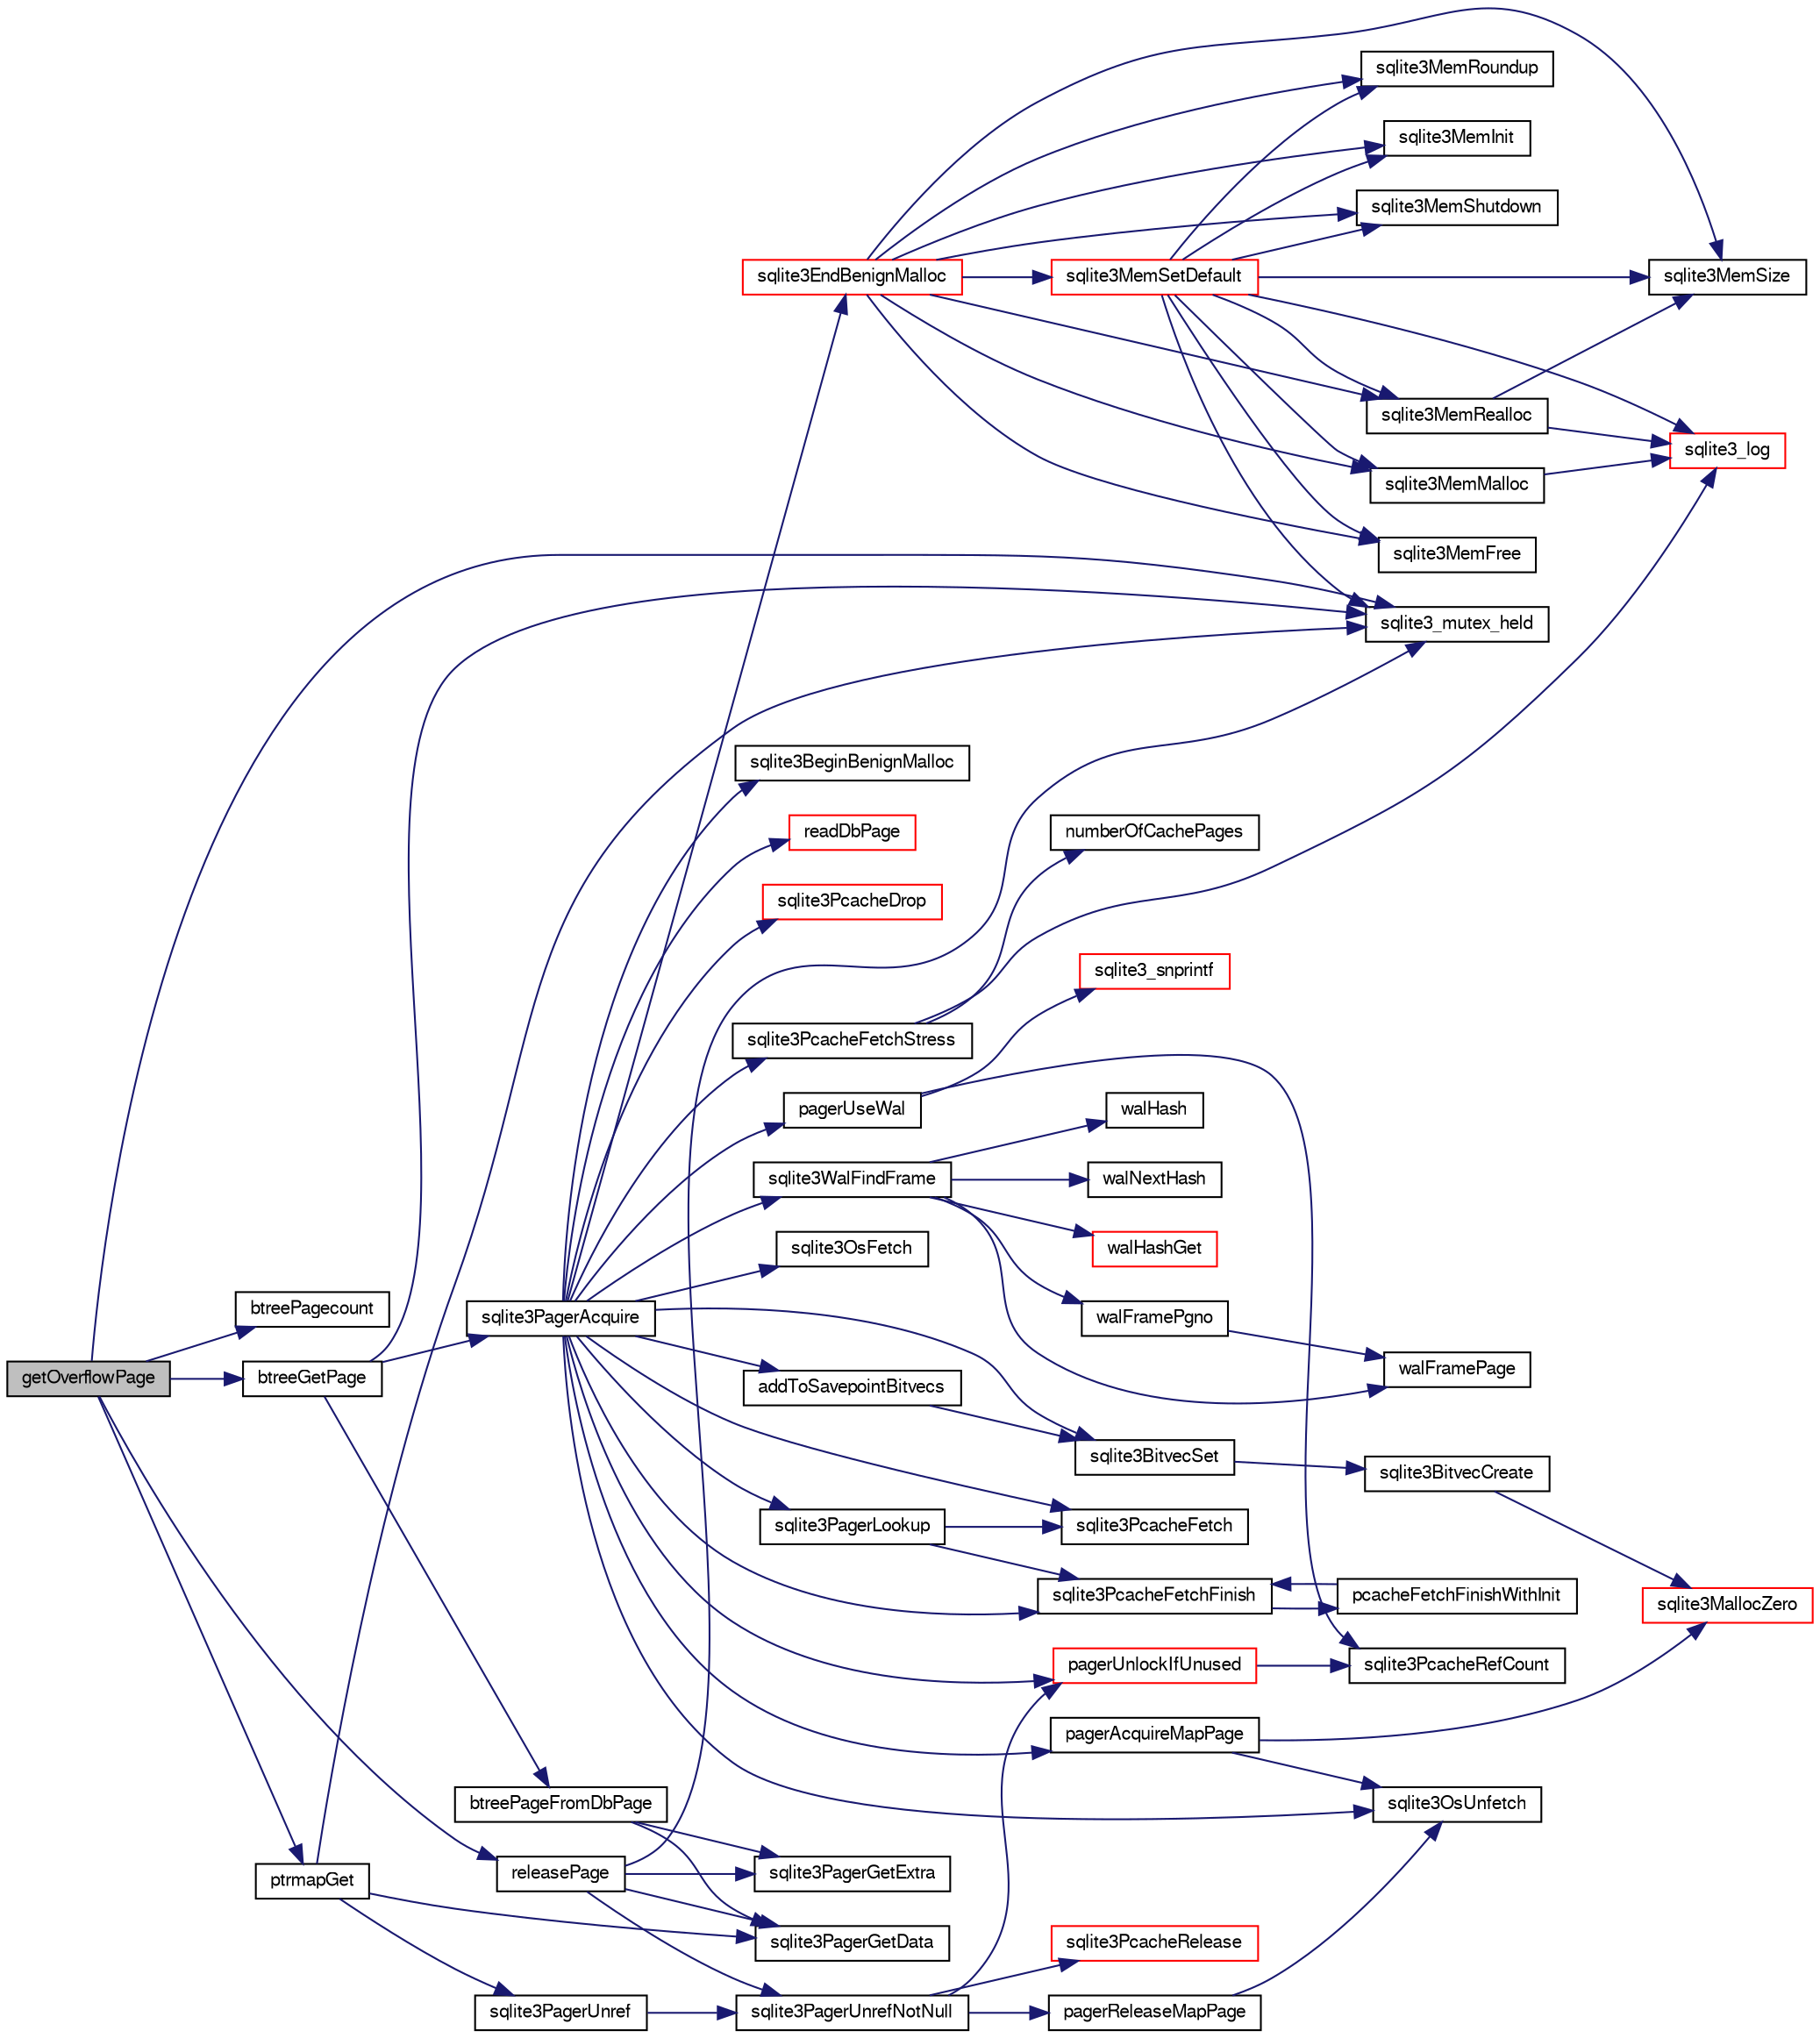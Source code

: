 digraph "getOverflowPage"
{
  edge [fontname="FreeSans",fontsize="10",labelfontname="FreeSans",labelfontsize="10"];
  node [fontname="FreeSans",fontsize="10",shape=record];
  rankdir="LR";
  Node129617 [label="getOverflowPage",height=0.2,width=0.4,color="black", fillcolor="grey75", style="filled", fontcolor="black"];
  Node129617 -> Node129618 [color="midnightblue",fontsize="10",style="solid",fontname="FreeSans"];
  Node129618 [label="sqlite3_mutex_held",height=0.2,width=0.4,color="black", fillcolor="white", style="filled",URL="$sqlite3_8c.html#acf77da68932b6bc163c5e68547ecc3e7"];
  Node129617 -> Node129619 [color="midnightblue",fontsize="10",style="solid",fontname="FreeSans"];
  Node129619 [label="btreePagecount",height=0.2,width=0.4,color="black", fillcolor="white", style="filled",URL="$sqlite3_8c.html#a9cc4ac11752c088db89d551ec1495a15"];
  Node129617 -> Node129620 [color="midnightblue",fontsize="10",style="solid",fontname="FreeSans"];
  Node129620 [label="ptrmapGet",height=0.2,width=0.4,color="black", fillcolor="white", style="filled",URL="$sqlite3_8c.html#ae91bfd9c1bec807a52a384d2ed01934b"];
  Node129620 -> Node129618 [color="midnightblue",fontsize="10",style="solid",fontname="FreeSans"];
  Node129620 -> Node129621 [color="midnightblue",fontsize="10",style="solid",fontname="FreeSans"];
  Node129621 [label="sqlite3PagerGetData",height=0.2,width=0.4,color="black", fillcolor="white", style="filled",URL="$sqlite3_8c.html#a9dd340e56fb4b7fad4df339595b8d8a2"];
  Node129620 -> Node129622 [color="midnightblue",fontsize="10",style="solid",fontname="FreeSans"];
  Node129622 [label="sqlite3PagerUnref",height=0.2,width=0.4,color="black", fillcolor="white", style="filled",URL="$sqlite3_8c.html#aa9d040b7f24a8a5d99bf96863b52cd15"];
  Node129622 -> Node129623 [color="midnightblue",fontsize="10",style="solid",fontname="FreeSans"];
  Node129623 [label="sqlite3PagerUnrefNotNull",height=0.2,width=0.4,color="black", fillcolor="white", style="filled",URL="$sqlite3_8c.html#a4b314f96f09f5c68c94672e420e31ab9"];
  Node129623 -> Node129624 [color="midnightblue",fontsize="10",style="solid",fontname="FreeSans"];
  Node129624 [label="pagerReleaseMapPage",height=0.2,width=0.4,color="black", fillcolor="white", style="filled",URL="$sqlite3_8c.html#aefa288f9febba49488ab634f8b0d5f6d"];
  Node129624 -> Node129625 [color="midnightblue",fontsize="10",style="solid",fontname="FreeSans"];
  Node129625 [label="sqlite3OsUnfetch",height=0.2,width=0.4,color="black", fillcolor="white", style="filled",URL="$sqlite3_8c.html#abc0da72cb8b8989cf8708b572fe5fef4"];
  Node129623 -> Node129626 [color="midnightblue",fontsize="10",style="solid",fontname="FreeSans"];
  Node129626 [label="sqlite3PcacheRelease",height=0.2,width=0.4,color="red", fillcolor="white", style="filled",URL="$sqlite3_8c.html#ad07fc7a8130ad1e77861f345084b1b83"];
  Node129623 -> Node129629 [color="midnightblue",fontsize="10",style="solid",fontname="FreeSans"];
  Node129629 [label="pagerUnlockIfUnused",height=0.2,width=0.4,color="red", fillcolor="white", style="filled",URL="$sqlite3_8c.html#abf547f4276efb6f10262f7fde1e4d065"];
  Node129629 -> Node129630 [color="midnightblue",fontsize="10",style="solid",fontname="FreeSans"];
  Node129630 [label="sqlite3PcacheRefCount",height=0.2,width=0.4,color="black", fillcolor="white", style="filled",URL="$sqlite3_8c.html#adee2536d23ec9628e0883ccab03b3429"];
  Node129617 -> Node130035 [color="midnightblue",fontsize="10",style="solid",fontname="FreeSans"];
  Node130035 [label="btreeGetPage",height=0.2,width=0.4,color="black", fillcolor="white", style="filled",URL="$sqlite3_8c.html#ac59679e30ceb0190614fbd19a7feb6de"];
  Node130035 -> Node129618 [color="midnightblue",fontsize="10",style="solid",fontname="FreeSans"];
  Node130035 -> Node130003 [color="midnightblue",fontsize="10",style="solid",fontname="FreeSans"];
  Node130003 [label="sqlite3PagerAcquire",height=0.2,width=0.4,color="black", fillcolor="white", style="filled",URL="$sqlite3_8c.html#a22a53daafd2bd778cda390312651f994"];
  Node130003 -> Node129634 [color="midnightblue",fontsize="10",style="solid",fontname="FreeSans"];
  Node129634 [label="pagerUseWal",height=0.2,width=0.4,color="black", fillcolor="white", style="filled",URL="$sqlite3_8c.html#a31def80bfe1de9284d635ba190a5eb68"];
  Node129634 -> Node129630 [color="midnightblue",fontsize="10",style="solid",fontname="FreeSans"];
  Node129634 -> Node129635 [color="midnightblue",fontsize="10",style="solid",fontname="FreeSans"];
  Node129635 [label="sqlite3_snprintf",height=0.2,width=0.4,color="red", fillcolor="white", style="filled",URL="$sqlite3_8c.html#aa2695a752e971577f5784122f2013c40"];
  Node130003 -> Node129940 [color="midnightblue",fontsize="10",style="solid",fontname="FreeSans"];
  Node129940 [label="sqlite3WalFindFrame",height=0.2,width=0.4,color="black", fillcolor="white", style="filled",URL="$sqlite3_8c.html#a70d73def3adcc264f500a63178742708"];
  Node129940 -> Node129925 [color="midnightblue",fontsize="10",style="solid",fontname="FreeSans"];
  Node129925 [label="walFramePage",height=0.2,width=0.4,color="black", fillcolor="white", style="filled",URL="$sqlite3_8c.html#a067e7452317d6a1c19674376ae969f1f"];
  Node129940 -> Node129927 [color="midnightblue",fontsize="10",style="solid",fontname="FreeSans"];
  Node129927 [label="walHashGet",height=0.2,width=0.4,color="red", fillcolor="white", style="filled",URL="$sqlite3_8c.html#ae19bbc16575c591b6e0aee0aed2cfaf3"];
  Node129940 -> Node129931 [color="midnightblue",fontsize="10",style="solid",fontname="FreeSans"];
  Node129931 [label="walHash",height=0.2,width=0.4,color="black", fillcolor="white", style="filled",URL="$sqlite3_8c.html#a1d1aa852a3a505567009b451c23af38c"];
  Node129940 -> Node129932 [color="midnightblue",fontsize="10",style="solid",fontname="FreeSans"];
  Node129932 [label="walNextHash",height=0.2,width=0.4,color="black", fillcolor="white", style="filled",URL="$sqlite3_8c.html#a62e11e0d73d30dc749eb23c6d28904c1"];
  Node129940 -> Node129924 [color="midnightblue",fontsize="10",style="solid",fontname="FreeSans"];
  Node129924 [label="walFramePgno",height=0.2,width=0.4,color="black", fillcolor="white", style="filled",URL="$sqlite3_8c.html#a3fd5c9b2449525622e72f95ac5cbf218"];
  Node129924 -> Node129925 [color="midnightblue",fontsize="10",style="solid",fontname="FreeSans"];
  Node130003 -> Node129930 [color="midnightblue",fontsize="10",style="solid",fontname="FreeSans"];
  Node129930 [label="sqlite3OsFetch",height=0.2,width=0.4,color="black", fillcolor="white", style="filled",URL="$sqlite3_8c.html#ab5b9137b375d5d8a8c216a644056cba7"];
  Node130003 -> Node129934 [color="midnightblue",fontsize="10",style="solid",fontname="FreeSans"];
  Node129934 [label="sqlite3PagerLookup",height=0.2,width=0.4,color="black", fillcolor="white", style="filled",URL="$sqlite3_8c.html#a1252ec03814f64eed236cfb21094cafd"];
  Node129934 -> Node129935 [color="midnightblue",fontsize="10",style="solid",fontname="FreeSans"];
  Node129935 [label="sqlite3PcacheFetch",height=0.2,width=0.4,color="black", fillcolor="white", style="filled",URL="$sqlite3_8c.html#a51a10151c5ec2c1c9e6fd615e95a3450"];
  Node129934 -> Node129936 [color="midnightblue",fontsize="10",style="solid",fontname="FreeSans"];
  Node129936 [label="sqlite3PcacheFetchFinish",height=0.2,width=0.4,color="black", fillcolor="white", style="filled",URL="$sqlite3_8c.html#a21f330cb082d63a111f64257e823a4b1"];
  Node129936 -> Node129937 [color="midnightblue",fontsize="10",style="solid",fontname="FreeSans"];
  Node129937 [label="pcacheFetchFinishWithInit",height=0.2,width=0.4,color="black", fillcolor="white", style="filled",URL="$sqlite3_8c.html#aa202d18b38a90f758ff6ccfc956920eb"];
  Node129937 -> Node129936 [color="midnightblue",fontsize="10",style="solid",fontname="FreeSans"];
  Node130003 -> Node130004 [color="midnightblue",fontsize="10",style="solid",fontname="FreeSans"];
  Node130004 [label="pagerAcquireMapPage",height=0.2,width=0.4,color="black", fillcolor="white", style="filled",URL="$sqlite3_8c.html#affc12640bbd7572ae41f1943f3b8bb3b"];
  Node130004 -> Node129668 [color="midnightblue",fontsize="10",style="solid",fontname="FreeSans"];
  Node129668 [label="sqlite3MallocZero",height=0.2,width=0.4,color="red", fillcolor="white", style="filled",URL="$sqlite3_8c.html#ab3e07a30b9b5471f9f5e8f9cb7229934"];
  Node130004 -> Node129625 [color="midnightblue",fontsize="10",style="solid",fontname="FreeSans"];
  Node130003 -> Node129625 [color="midnightblue",fontsize="10",style="solid",fontname="FreeSans"];
  Node130003 -> Node129935 [color="midnightblue",fontsize="10",style="solid",fontname="FreeSans"];
  Node130003 -> Node130005 [color="midnightblue",fontsize="10",style="solid",fontname="FreeSans"];
  Node130005 [label="sqlite3PcacheFetchStress",height=0.2,width=0.4,color="black", fillcolor="white", style="filled",URL="$sqlite3_8c.html#a83644ab4d77e1649ae5336b659edb351"];
  Node130005 -> Node129685 [color="midnightblue",fontsize="10",style="solid",fontname="FreeSans"];
  Node129685 [label="sqlite3_log",height=0.2,width=0.4,color="red", fillcolor="white", style="filled",URL="$sqlite3_8c.html#a298c9699bf9c143662c6b1fec4b2dc3b"];
  Node130005 -> Node129976 [color="midnightblue",fontsize="10",style="solid",fontname="FreeSans"];
  Node129976 [label="numberOfCachePages",height=0.2,width=0.4,color="black", fillcolor="white", style="filled",URL="$sqlite3_8c.html#a0b88ce0be99c4ea2b2098317162fb590"];
  Node130003 -> Node129936 [color="midnightblue",fontsize="10",style="solid",fontname="FreeSans"];
  Node130003 -> Node129632 [color="midnightblue",fontsize="10",style="solid",fontname="FreeSans"];
  Node129632 [label="sqlite3BeginBenignMalloc",height=0.2,width=0.4,color="black", fillcolor="white", style="filled",URL="$sqlite3_8c.html#a3344c0e2b1b6df701a1cb326602fac14"];
  Node130003 -> Node129953 [color="midnightblue",fontsize="10",style="solid",fontname="FreeSans"];
  Node129953 [label="sqlite3BitvecSet",height=0.2,width=0.4,color="black", fillcolor="white", style="filled",URL="$sqlite3_8c.html#a1f3c6d64d5d889e451d6725b1eb458be"];
  Node129953 -> Node129920 [color="midnightblue",fontsize="10",style="solid",fontname="FreeSans"];
  Node129920 [label="sqlite3BitvecCreate",height=0.2,width=0.4,color="black", fillcolor="white", style="filled",URL="$sqlite3_8c.html#a0a60c2422cf28790767f5bc7598514ee"];
  Node129920 -> Node129668 [color="midnightblue",fontsize="10",style="solid",fontname="FreeSans"];
  Node130003 -> Node129996 [color="midnightblue",fontsize="10",style="solid",fontname="FreeSans"];
  Node129996 [label="addToSavepointBitvecs",height=0.2,width=0.4,color="black", fillcolor="white", style="filled",URL="$sqlite3_8c.html#aa2e9bb02bb6975d83ec875f0792792f0"];
  Node129996 -> Node129953 [color="midnightblue",fontsize="10",style="solid",fontname="FreeSans"];
  Node130003 -> Node129709 [color="midnightblue",fontsize="10",style="solid",fontname="FreeSans"];
  Node129709 [label="sqlite3EndBenignMalloc",height=0.2,width=0.4,color="red", fillcolor="white", style="filled",URL="$sqlite3_8c.html#a4582127cc64d483dc66c7acf9d8d8fbb"];
  Node129709 -> Node129684 [color="midnightblue",fontsize="10",style="solid",fontname="FreeSans"];
  Node129684 [label="sqlite3MemMalloc",height=0.2,width=0.4,color="black", fillcolor="white", style="filled",URL="$sqlite3_8c.html#a53157f1a669f949332f44ca9f15c0a43"];
  Node129684 -> Node129685 [color="midnightblue",fontsize="10",style="solid",fontname="FreeSans"];
  Node129709 -> Node129689 [color="midnightblue",fontsize="10",style="solid",fontname="FreeSans"];
  Node129689 [label="sqlite3MemFree",height=0.2,width=0.4,color="black", fillcolor="white", style="filled",URL="$sqlite3_8c.html#a4198492989c7a427e3d704c06058850a"];
  Node129709 -> Node129690 [color="midnightblue",fontsize="10",style="solid",fontname="FreeSans"];
  Node129690 [label="sqlite3MemRealloc",height=0.2,width=0.4,color="black", fillcolor="white", style="filled",URL="$sqlite3_8c.html#addd043cc5742c3b0cf536763cd4e6948"];
  Node129690 -> Node129685 [color="midnightblue",fontsize="10",style="solid",fontname="FreeSans"];
  Node129690 -> Node129691 [color="midnightblue",fontsize="10",style="solid",fontname="FreeSans"];
  Node129691 [label="sqlite3MemSize",height=0.2,width=0.4,color="black", fillcolor="white", style="filled",URL="$sqlite3_8c.html#a564962938d56643e999de431c190f937"];
  Node129709 -> Node129691 [color="midnightblue",fontsize="10",style="solid",fontname="FreeSans"];
  Node129709 -> Node129692 [color="midnightblue",fontsize="10",style="solid",fontname="FreeSans"];
  Node129692 [label="sqlite3MemRoundup",height=0.2,width=0.4,color="black", fillcolor="white", style="filled",URL="$sqlite3_8c.html#ac9d66a2d2d224dfafcf6a49d48436ddc"];
  Node129709 -> Node129693 [color="midnightblue",fontsize="10",style="solid",fontname="FreeSans"];
  Node129693 [label="sqlite3MemInit",height=0.2,width=0.4,color="black", fillcolor="white", style="filled",URL="$sqlite3_8c.html#a1ec61c1becf036ba7fcb571ae51300af"];
  Node129709 -> Node129694 [color="midnightblue",fontsize="10",style="solid",fontname="FreeSans"];
  Node129694 [label="sqlite3MemShutdown",height=0.2,width=0.4,color="black", fillcolor="white", style="filled",URL="$sqlite3_8c.html#a934531b3f7c4743196f453ce6db028dc"];
  Node129709 -> Node129683 [color="midnightblue",fontsize="10",style="solid",fontname="FreeSans"];
  Node129683 [label="sqlite3MemSetDefault",height=0.2,width=0.4,color="red", fillcolor="white", style="filled",URL="$sqlite3_8c.html#a162fbfd727e92c5f8f72625b5ff62549"];
  Node129683 -> Node129684 [color="midnightblue",fontsize="10",style="solid",fontname="FreeSans"];
  Node129683 -> Node129689 [color="midnightblue",fontsize="10",style="solid",fontname="FreeSans"];
  Node129683 -> Node129690 [color="midnightblue",fontsize="10",style="solid",fontname="FreeSans"];
  Node129683 -> Node129691 [color="midnightblue",fontsize="10",style="solid",fontname="FreeSans"];
  Node129683 -> Node129692 [color="midnightblue",fontsize="10",style="solid",fontname="FreeSans"];
  Node129683 -> Node129693 [color="midnightblue",fontsize="10",style="solid",fontname="FreeSans"];
  Node129683 -> Node129694 [color="midnightblue",fontsize="10",style="solid",fontname="FreeSans"];
  Node129683 -> Node129618 [color="midnightblue",fontsize="10",style="solid",fontname="FreeSans"];
  Node129683 -> Node129685 [color="midnightblue",fontsize="10",style="solid",fontname="FreeSans"];
  Node130003 -> Node129941 [color="midnightblue",fontsize="10",style="solid",fontname="FreeSans"];
  Node129941 [label="readDbPage",height=0.2,width=0.4,color="red", fillcolor="white", style="filled",URL="$sqlite3_8c.html#a1c4cca64dd97dda37d9be9cac94941a0"];
  Node130003 -> Node129939 [color="midnightblue",fontsize="10",style="solid",fontname="FreeSans"];
  Node129939 [label="sqlite3PcacheDrop",height=0.2,width=0.4,color="red", fillcolor="white", style="filled",URL="$sqlite3_8c.html#a78667811e7a2a7e75117cd6ec9cf6486"];
  Node130003 -> Node129629 [color="midnightblue",fontsize="10",style="solid",fontname="FreeSans"];
  Node130035 -> Node130036 [color="midnightblue",fontsize="10",style="solid",fontname="FreeSans"];
  Node130036 [label="btreePageFromDbPage",height=0.2,width=0.4,color="black", fillcolor="white", style="filled",URL="$sqlite3_8c.html#a148c0bf09d4ef14a49e0e7a2c0506c80"];
  Node130036 -> Node130000 [color="midnightblue",fontsize="10",style="solid",fontname="FreeSans"];
  Node130000 [label="sqlite3PagerGetExtra",height=0.2,width=0.4,color="black", fillcolor="white", style="filled",URL="$sqlite3_8c.html#a48e879a6d20f06f27390973ab8d59bd7"];
  Node130036 -> Node129621 [color="midnightblue",fontsize="10",style="solid",fontname="FreeSans"];
  Node129617 -> Node130037 [color="midnightblue",fontsize="10",style="solid",fontname="FreeSans"];
  Node130037 [label="releasePage",height=0.2,width=0.4,color="black", fillcolor="white", style="filled",URL="$sqlite3_8c.html#a92c6fb14f9bcf117440c35116c26d6c4"];
  Node130037 -> Node130000 [color="midnightblue",fontsize="10",style="solid",fontname="FreeSans"];
  Node130037 -> Node129621 [color="midnightblue",fontsize="10",style="solid",fontname="FreeSans"];
  Node130037 -> Node129618 [color="midnightblue",fontsize="10",style="solid",fontname="FreeSans"];
  Node130037 -> Node129623 [color="midnightblue",fontsize="10",style="solid",fontname="FreeSans"];
}

